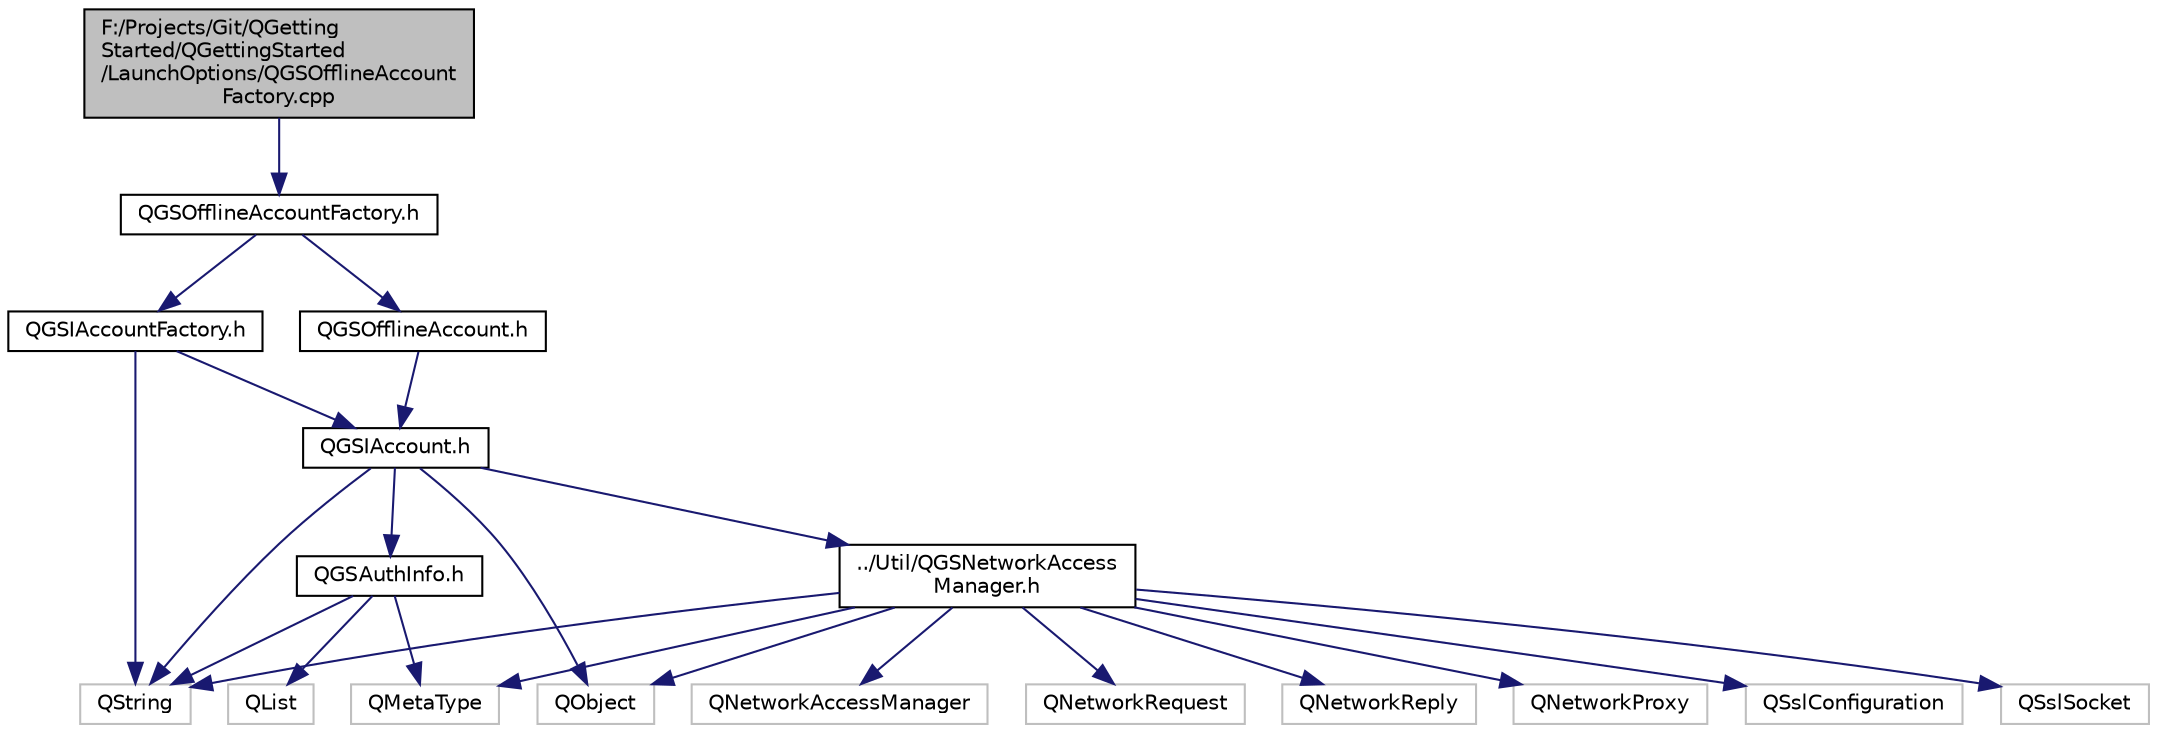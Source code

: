 digraph "F:/Projects/Git/QGettingStarted/QGettingStarted/LaunchOptions/QGSOfflineAccountFactory.cpp"
{
  edge [fontname="Helvetica",fontsize="10",labelfontname="Helvetica",labelfontsize="10"];
  node [fontname="Helvetica",fontsize="10",shape=record];
  Node0 [label="F:/Projects/Git/QGetting\lStarted/QGettingStarted\l/LaunchOptions/QGSOfflineAccount\lFactory.cpp",height=0.2,width=0.4,color="black", fillcolor="grey75", style="filled", fontcolor="black"];
  Node0 -> Node1 [color="midnightblue",fontsize="10",style="solid"];
  Node1 [label="QGSOfflineAccountFactory.h",height=0.2,width=0.4,color="black", fillcolor="white", style="filled",URL="$_q_g_s_offline_account_factory_8h.html"];
  Node1 -> Node2 [color="midnightblue",fontsize="10",style="solid"];
  Node2 [label="QGSIAccountFactory.h",height=0.2,width=0.4,color="black", fillcolor="white", style="filled",URL="$_q_g_s_i_account_factory_8h.html"];
  Node2 -> Node3 [color="midnightblue",fontsize="10",style="solid"];
  Node3 [label="QString",height=0.2,width=0.4,color="grey75", fillcolor="white", style="filled"];
  Node2 -> Node4 [color="midnightblue",fontsize="10",style="solid"];
  Node4 [label="QGSIAccount.h",height=0.2,width=0.4,color="black", fillcolor="white", style="filled",URL="$_q_g_s_i_account_8h.html"];
  Node4 -> Node3 [color="midnightblue",fontsize="10",style="solid"];
  Node4 -> Node5 [color="midnightblue",fontsize="10",style="solid"];
  Node5 [label="QObject",height=0.2,width=0.4,color="grey75", fillcolor="white", style="filled"];
  Node4 -> Node6 [color="midnightblue",fontsize="10",style="solid"];
  Node6 [label="QGSAuthInfo.h",height=0.2,width=0.4,color="black", fillcolor="white", style="filled",URL="$_q_g_s_auth_info_8h.html"];
  Node6 -> Node3 [color="midnightblue",fontsize="10",style="solid"];
  Node6 -> Node7 [color="midnightblue",fontsize="10",style="solid"];
  Node7 [label="QMetaType",height=0.2,width=0.4,color="grey75", fillcolor="white", style="filled"];
  Node6 -> Node8 [color="midnightblue",fontsize="10",style="solid"];
  Node8 [label="QList",height=0.2,width=0.4,color="grey75", fillcolor="white", style="filled"];
  Node4 -> Node9 [color="midnightblue",fontsize="10",style="solid"];
  Node9 [label="../Util/QGSNetworkAccess\lManager.h",height=0.2,width=0.4,color="black", fillcolor="white", style="filled",URL="$_q_g_s_network_access_manager_8h.html"];
  Node9 -> Node5 [color="midnightblue",fontsize="10",style="solid"];
  Node9 -> Node3 [color="midnightblue",fontsize="10",style="solid"];
  Node9 -> Node10 [color="midnightblue",fontsize="10",style="solid"];
  Node10 [label="QNetworkAccessManager",height=0.2,width=0.4,color="grey75", fillcolor="white", style="filled"];
  Node9 -> Node11 [color="midnightblue",fontsize="10",style="solid"];
  Node11 [label="QNetworkRequest",height=0.2,width=0.4,color="grey75", fillcolor="white", style="filled"];
  Node9 -> Node12 [color="midnightblue",fontsize="10",style="solid"];
  Node12 [label="QNetworkReply",height=0.2,width=0.4,color="grey75", fillcolor="white", style="filled"];
  Node9 -> Node13 [color="midnightblue",fontsize="10",style="solid"];
  Node13 [label="QNetworkProxy",height=0.2,width=0.4,color="grey75", fillcolor="white", style="filled"];
  Node9 -> Node14 [color="midnightblue",fontsize="10",style="solid"];
  Node14 [label="QSslConfiguration",height=0.2,width=0.4,color="grey75", fillcolor="white", style="filled"];
  Node9 -> Node15 [color="midnightblue",fontsize="10",style="solid"];
  Node15 [label="QSslSocket",height=0.2,width=0.4,color="grey75", fillcolor="white", style="filled"];
  Node9 -> Node7 [color="midnightblue",fontsize="10",style="solid"];
  Node1 -> Node16 [color="midnightblue",fontsize="10",style="solid"];
  Node16 [label="QGSOfflineAccount.h",height=0.2,width=0.4,color="black", fillcolor="white", style="filled",URL="$_q_g_s_offline_account_8h.html"];
  Node16 -> Node4 [color="midnightblue",fontsize="10",style="solid"];
}

